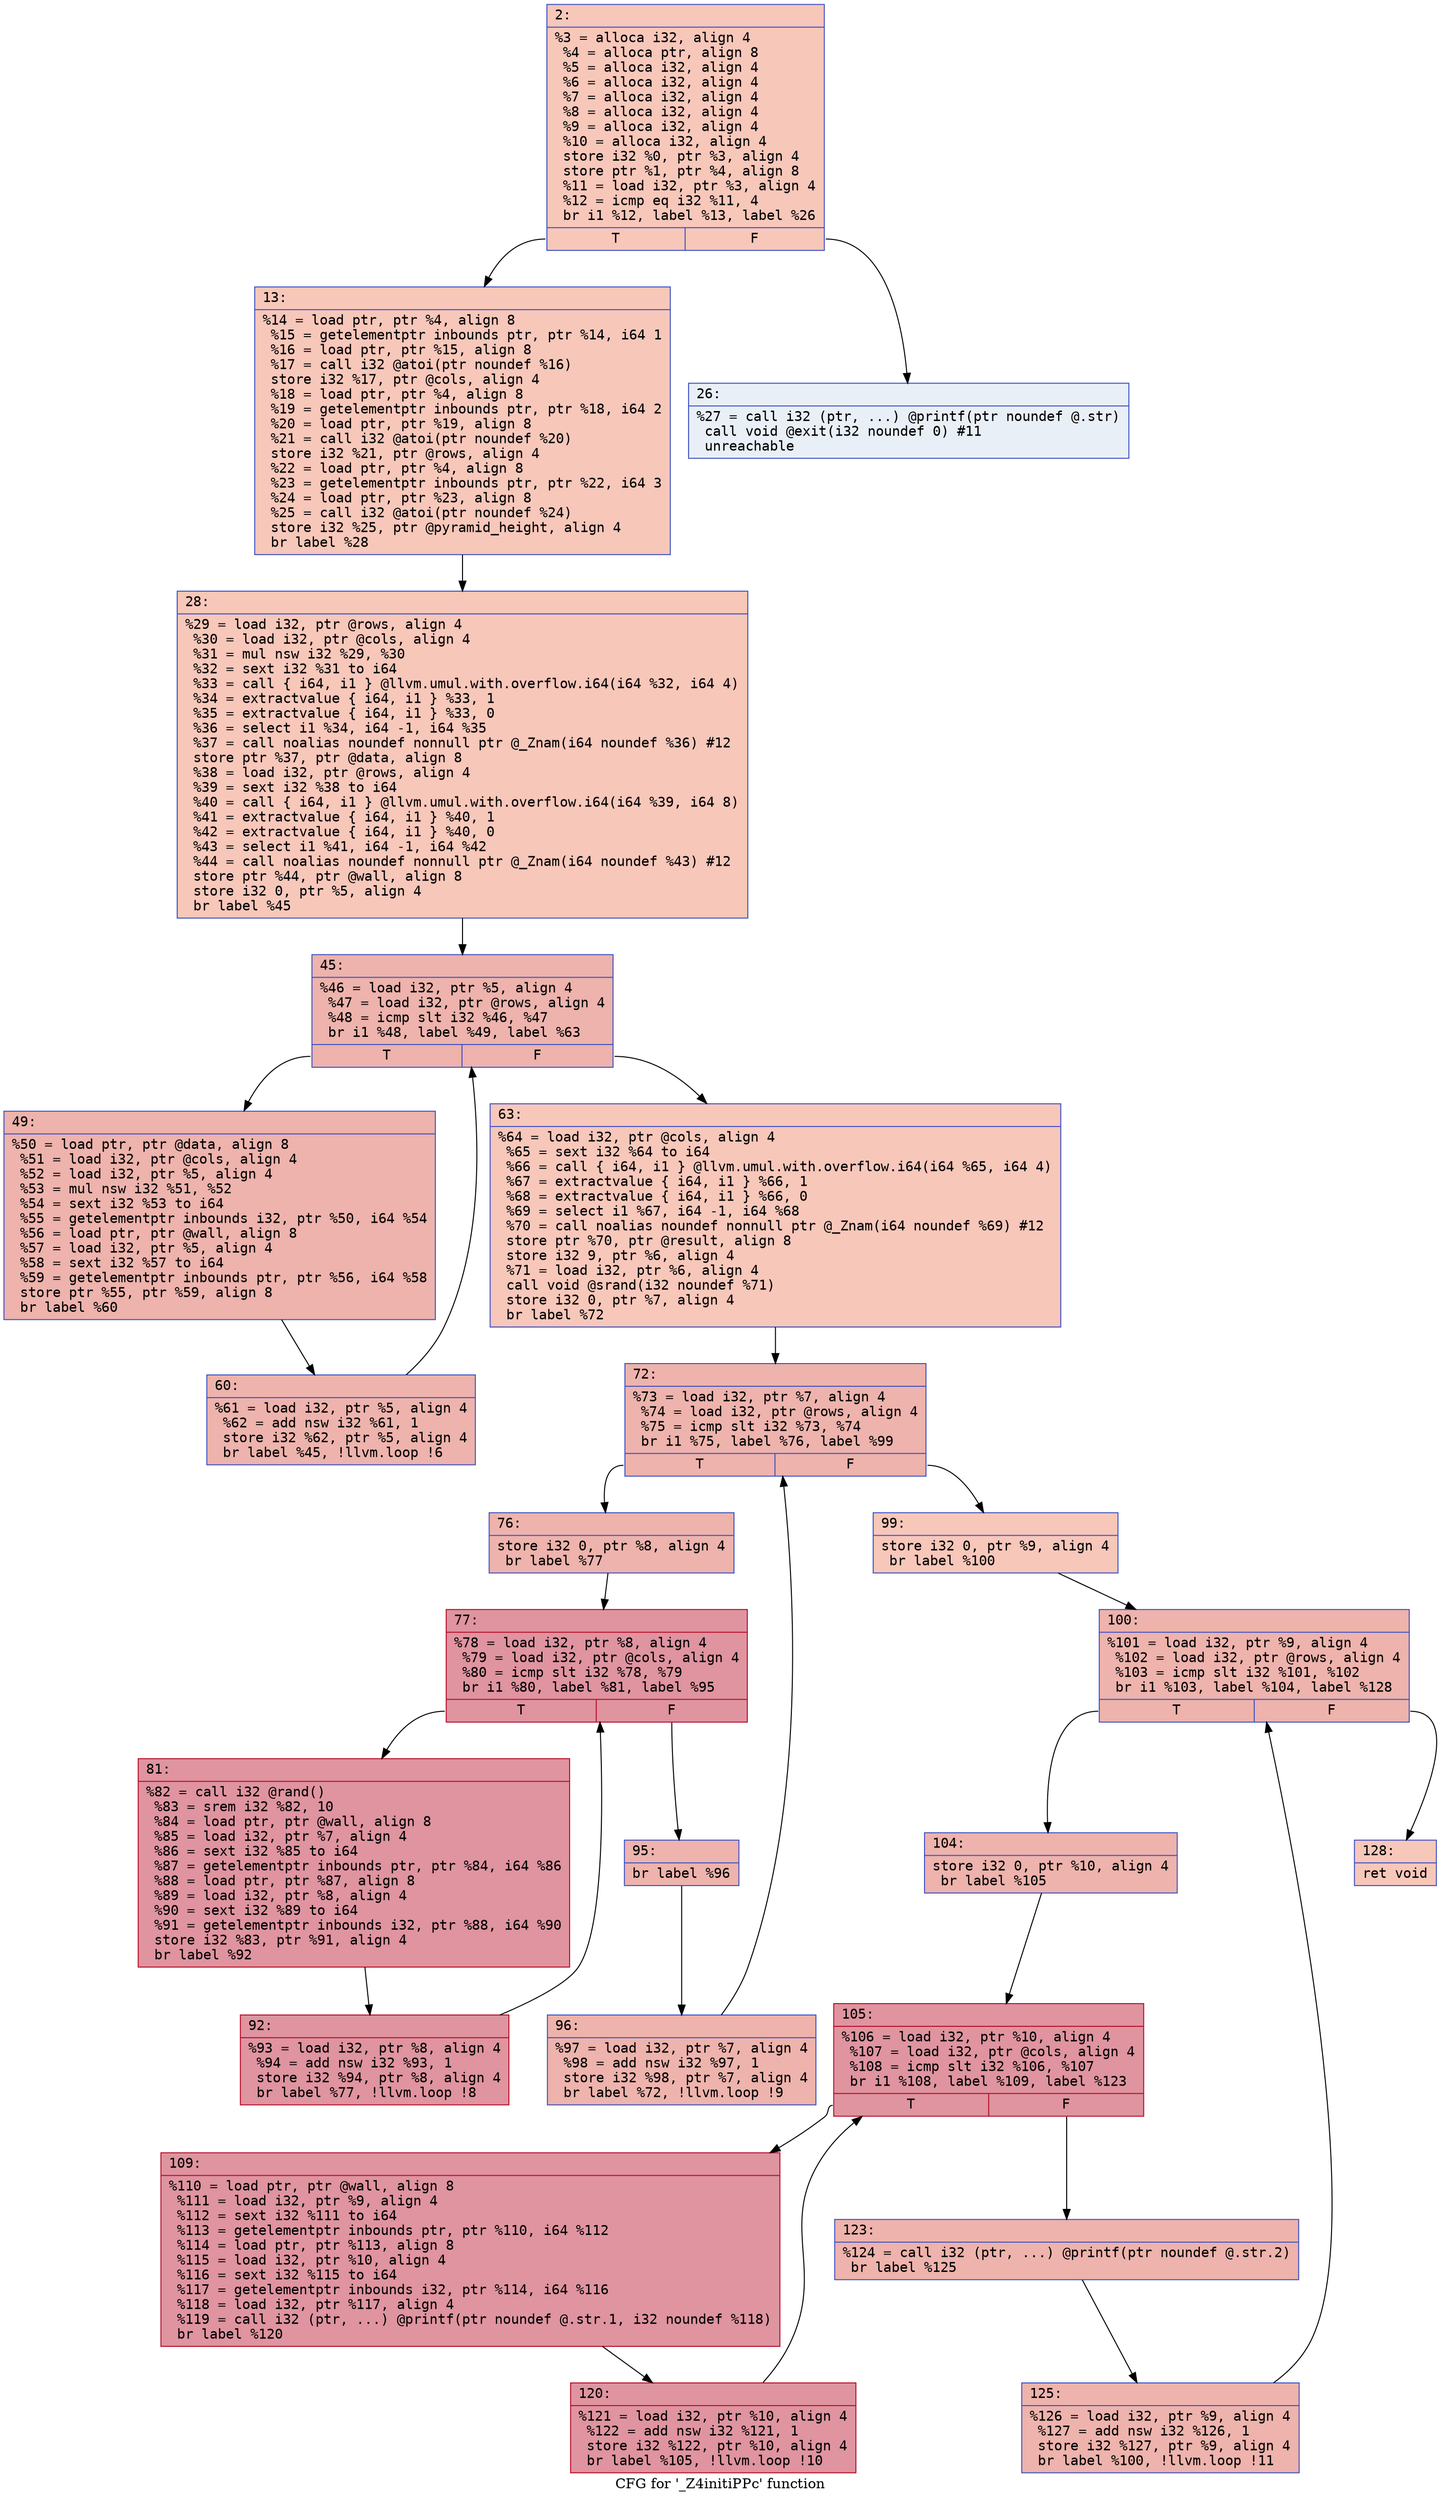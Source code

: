 digraph "CFG for '_Z4initiPPc' function" {
	label="CFG for '_Z4initiPPc' function";

	Node0x600002b0a4e0 [shape=record,color="#3d50c3ff", style=filled, fillcolor="#ec7f6370" fontname="Courier",label="{2:\l|  %3 = alloca i32, align 4\l  %4 = alloca ptr, align 8\l  %5 = alloca i32, align 4\l  %6 = alloca i32, align 4\l  %7 = alloca i32, align 4\l  %8 = alloca i32, align 4\l  %9 = alloca i32, align 4\l  %10 = alloca i32, align 4\l  store i32 %0, ptr %3, align 4\l  store ptr %1, ptr %4, align 8\l  %11 = load i32, ptr %3, align 4\l  %12 = icmp eq i32 %11, 4\l  br i1 %12, label %13, label %26\l|{<s0>T|<s1>F}}"];
	Node0x600002b0a4e0:s0 -> Node0x600002b0a530[tooltip="2 -> 13\nProbability 100.00%" ];
	Node0x600002b0a4e0:s1 -> Node0x600002b0a580[tooltip="2 -> 26\nProbability 0.00%" ];
	Node0x600002b0a530 [shape=record,color="#3d50c3ff", style=filled, fillcolor="#ec7f6370" fontname="Courier",label="{13:\l|  %14 = load ptr, ptr %4, align 8\l  %15 = getelementptr inbounds ptr, ptr %14, i64 1\l  %16 = load ptr, ptr %15, align 8\l  %17 = call i32 @atoi(ptr noundef %16)\l  store i32 %17, ptr @cols, align 4\l  %18 = load ptr, ptr %4, align 8\l  %19 = getelementptr inbounds ptr, ptr %18, i64 2\l  %20 = load ptr, ptr %19, align 8\l  %21 = call i32 @atoi(ptr noundef %20)\l  store i32 %21, ptr @rows, align 4\l  %22 = load ptr, ptr %4, align 8\l  %23 = getelementptr inbounds ptr, ptr %22, i64 3\l  %24 = load ptr, ptr %23, align 8\l  %25 = call i32 @atoi(ptr noundef %24)\l  store i32 %25, ptr @pyramid_height, align 4\l  br label %28\l}"];
	Node0x600002b0a530 -> Node0x600002b0a5d0[tooltip="13 -> 28\nProbability 100.00%" ];
	Node0x600002b0a580 [shape=record,color="#3d50c3ff", style=filled, fillcolor="#cedaeb70" fontname="Courier",label="{26:\l|  %27 = call i32 (ptr, ...) @printf(ptr noundef @.str)\l  call void @exit(i32 noundef 0) #11\l  unreachable\l}"];
	Node0x600002b0a5d0 [shape=record,color="#3d50c3ff", style=filled, fillcolor="#ec7f6370" fontname="Courier",label="{28:\l|  %29 = load i32, ptr @rows, align 4\l  %30 = load i32, ptr @cols, align 4\l  %31 = mul nsw i32 %29, %30\l  %32 = sext i32 %31 to i64\l  %33 = call \{ i64, i1 \} @llvm.umul.with.overflow.i64(i64 %32, i64 4)\l  %34 = extractvalue \{ i64, i1 \} %33, 1\l  %35 = extractvalue \{ i64, i1 \} %33, 0\l  %36 = select i1 %34, i64 -1, i64 %35\l  %37 = call noalias noundef nonnull ptr @_Znam(i64 noundef %36) #12\l  store ptr %37, ptr @data, align 8\l  %38 = load i32, ptr @rows, align 4\l  %39 = sext i32 %38 to i64\l  %40 = call \{ i64, i1 \} @llvm.umul.with.overflow.i64(i64 %39, i64 8)\l  %41 = extractvalue \{ i64, i1 \} %40, 1\l  %42 = extractvalue \{ i64, i1 \} %40, 0\l  %43 = select i1 %41, i64 -1, i64 %42\l  %44 = call noalias noundef nonnull ptr @_Znam(i64 noundef %43) #12\l  store ptr %44, ptr @wall, align 8\l  store i32 0, ptr %5, align 4\l  br label %45\l}"];
	Node0x600002b0a5d0 -> Node0x600002b0a620[tooltip="28 -> 45\nProbability 100.00%" ];
	Node0x600002b0a620 [shape=record,color="#3d50c3ff", style=filled, fillcolor="#d6524470" fontname="Courier",label="{45:\l|  %46 = load i32, ptr %5, align 4\l  %47 = load i32, ptr @rows, align 4\l  %48 = icmp slt i32 %46, %47\l  br i1 %48, label %49, label %63\l|{<s0>T|<s1>F}}"];
	Node0x600002b0a620:s0 -> Node0x600002b0a670[tooltip="45 -> 49\nProbability 96.88%" ];
	Node0x600002b0a620:s1 -> Node0x600002b0a710[tooltip="45 -> 63\nProbability 3.12%" ];
	Node0x600002b0a670 [shape=record,color="#3d50c3ff", style=filled, fillcolor="#d6524470" fontname="Courier",label="{49:\l|  %50 = load ptr, ptr @data, align 8\l  %51 = load i32, ptr @cols, align 4\l  %52 = load i32, ptr %5, align 4\l  %53 = mul nsw i32 %51, %52\l  %54 = sext i32 %53 to i64\l  %55 = getelementptr inbounds i32, ptr %50, i64 %54\l  %56 = load ptr, ptr @wall, align 8\l  %57 = load i32, ptr %5, align 4\l  %58 = sext i32 %57 to i64\l  %59 = getelementptr inbounds ptr, ptr %56, i64 %58\l  store ptr %55, ptr %59, align 8\l  br label %60\l}"];
	Node0x600002b0a670 -> Node0x600002b0a6c0[tooltip="49 -> 60\nProbability 100.00%" ];
	Node0x600002b0a6c0 [shape=record,color="#3d50c3ff", style=filled, fillcolor="#d6524470" fontname="Courier",label="{60:\l|  %61 = load i32, ptr %5, align 4\l  %62 = add nsw i32 %61, 1\l  store i32 %62, ptr %5, align 4\l  br label %45, !llvm.loop !6\l}"];
	Node0x600002b0a6c0 -> Node0x600002b0a620[tooltip="60 -> 45\nProbability 100.00%" ];
	Node0x600002b0a710 [shape=record,color="#3d50c3ff", style=filled, fillcolor="#ec7f6370" fontname="Courier",label="{63:\l|  %64 = load i32, ptr @cols, align 4\l  %65 = sext i32 %64 to i64\l  %66 = call \{ i64, i1 \} @llvm.umul.with.overflow.i64(i64 %65, i64 4)\l  %67 = extractvalue \{ i64, i1 \} %66, 1\l  %68 = extractvalue \{ i64, i1 \} %66, 0\l  %69 = select i1 %67, i64 -1, i64 %68\l  %70 = call noalias noundef nonnull ptr @_Znam(i64 noundef %69) #12\l  store ptr %70, ptr @result, align 8\l  store i32 9, ptr %6, align 4\l  %71 = load i32, ptr %6, align 4\l  call void @srand(i32 noundef %71)\l  store i32 0, ptr %7, align 4\l  br label %72\l}"];
	Node0x600002b0a710 -> Node0x600002b0a760[tooltip="63 -> 72\nProbability 100.00%" ];
	Node0x600002b0a760 [shape=record,color="#3d50c3ff", style=filled, fillcolor="#d6524470" fontname="Courier",label="{72:\l|  %73 = load i32, ptr %7, align 4\l  %74 = load i32, ptr @rows, align 4\l  %75 = icmp slt i32 %73, %74\l  br i1 %75, label %76, label %99\l|{<s0>T|<s1>F}}"];
	Node0x600002b0a760:s0 -> Node0x600002b0a7b0[tooltip="72 -> 76\nProbability 96.88%" ];
	Node0x600002b0a760:s1 -> Node0x600002b0a990[tooltip="72 -> 99\nProbability 3.12%" ];
	Node0x600002b0a7b0 [shape=record,color="#3d50c3ff", style=filled, fillcolor="#d6524470" fontname="Courier",label="{76:\l|  store i32 0, ptr %8, align 4\l  br label %77\l}"];
	Node0x600002b0a7b0 -> Node0x600002b0a800[tooltip="76 -> 77\nProbability 100.00%" ];
	Node0x600002b0a800 [shape=record,color="#b70d28ff", style=filled, fillcolor="#b70d2870" fontname="Courier",label="{77:\l|  %78 = load i32, ptr %8, align 4\l  %79 = load i32, ptr @cols, align 4\l  %80 = icmp slt i32 %78, %79\l  br i1 %80, label %81, label %95\l|{<s0>T|<s1>F}}"];
	Node0x600002b0a800:s0 -> Node0x600002b0a850[tooltip="77 -> 81\nProbability 96.88%" ];
	Node0x600002b0a800:s1 -> Node0x600002b0a8f0[tooltip="77 -> 95\nProbability 3.12%" ];
	Node0x600002b0a850 [shape=record,color="#b70d28ff", style=filled, fillcolor="#b70d2870" fontname="Courier",label="{81:\l|  %82 = call i32 @rand()\l  %83 = srem i32 %82, 10\l  %84 = load ptr, ptr @wall, align 8\l  %85 = load i32, ptr %7, align 4\l  %86 = sext i32 %85 to i64\l  %87 = getelementptr inbounds ptr, ptr %84, i64 %86\l  %88 = load ptr, ptr %87, align 8\l  %89 = load i32, ptr %8, align 4\l  %90 = sext i32 %89 to i64\l  %91 = getelementptr inbounds i32, ptr %88, i64 %90\l  store i32 %83, ptr %91, align 4\l  br label %92\l}"];
	Node0x600002b0a850 -> Node0x600002b0a8a0[tooltip="81 -> 92\nProbability 100.00%" ];
	Node0x600002b0a8a0 [shape=record,color="#b70d28ff", style=filled, fillcolor="#b70d2870" fontname="Courier",label="{92:\l|  %93 = load i32, ptr %8, align 4\l  %94 = add nsw i32 %93, 1\l  store i32 %94, ptr %8, align 4\l  br label %77, !llvm.loop !8\l}"];
	Node0x600002b0a8a0 -> Node0x600002b0a800[tooltip="92 -> 77\nProbability 100.00%" ];
	Node0x600002b0a8f0 [shape=record,color="#3d50c3ff", style=filled, fillcolor="#d6524470" fontname="Courier",label="{95:\l|  br label %96\l}"];
	Node0x600002b0a8f0 -> Node0x600002b0a940[tooltip="95 -> 96\nProbability 100.00%" ];
	Node0x600002b0a940 [shape=record,color="#3d50c3ff", style=filled, fillcolor="#d6524470" fontname="Courier",label="{96:\l|  %97 = load i32, ptr %7, align 4\l  %98 = add nsw i32 %97, 1\l  store i32 %98, ptr %7, align 4\l  br label %72, !llvm.loop !9\l}"];
	Node0x600002b0a940 -> Node0x600002b0a760[tooltip="96 -> 72\nProbability 100.00%" ];
	Node0x600002b0a990 [shape=record,color="#3d50c3ff", style=filled, fillcolor="#ec7f6370" fontname="Courier",label="{99:\l|  store i32 0, ptr %9, align 4\l  br label %100\l}"];
	Node0x600002b0a990 -> Node0x600002b0a9e0[tooltip="99 -> 100\nProbability 100.00%" ];
	Node0x600002b0a9e0 [shape=record,color="#3d50c3ff", style=filled, fillcolor="#d6524470" fontname="Courier",label="{100:\l|  %101 = load i32, ptr %9, align 4\l  %102 = load i32, ptr @rows, align 4\l  %103 = icmp slt i32 %101, %102\l  br i1 %103, label %104, label %128\l|{<s0>T|<s1>F}}"];
	Node0x600002b0a9e0:s0 -> Node0x600002b0aa30[tooltip="100 -> 104\nProbability 96.88%" ];
	Node0x600002b0a9e0:s1 -> Node0x600002b0ac10[tooltip="100 -> 128\nProbability 3.12%" ];
	Node0x600002b0aa30 [shape=record,color="#3d50c3ff", style=filled, fillcolor="#d6524470" fontname="Courier",label="{104:\l|  store i32 0, ptr %10, align 4\l  br label %105\l}"];
	Node0x600002b0aa30 -> Node0x600002b0aa80[tooltip="104 -> 105\nProbability 100.00%" ];
	Node0x600002b0aa80 [shape=record,color="#b70d28ff", style=filled, fillcolor="#b70d2870" fontname="Courier",label="{105:\l|  %106 = load i32, ptr %10, align 4\l  %107 = load i32, ptr @cols, align 4\l  %108 = icmp slt i32 %106, %107\l  br i1 %108, label %109, label %123\l|{<s0>T|<s1>F}}"];
	Node0x600002b0aa80:s0 -> Node0x600002b0aad0[tooltip="105 -> 109\nProbability 96.88%" ];
	Node0x600002b0aa80:s1 -> Node0x600002b0ab70[tooltip="105 -> 123\nProbability 3.12%" ];
	Node0x600002b0aad0 [shape=record,color="#b70d28ff", style=filled, fillcolor="#b70d2870" fontname="Courier",label="{109:\l|  %110 = load ptr, ptr @wall, align 8\l  %111 = load i32, ptr %9, align 4\l  %112 = sext i32 %111 to i64\l  %113 = getelementptr inbounds ptr, ptr %110, i64 %112\l  %114 = load ptr, ptr %113, align 8\l  %115 = load i32, ptr %10, align 4\l  %116 = sext i32 %115 to i64\l  %117 = getelementptr inbounds i32, ptr %114, i64 %116\l  %118 = load i32, ptr %117, align 4\l  %119 = call i32 (ptr, ...) @printf(ptr noundef @.str.1, i32 noundef %118)\l  br label %120\l}"];
	Node0x600002b0aad0 -> Node0x600002b0ab20[tooltip="109 -> 120\nProbability 100.00%" ];
	Node0x600002b0ab20 [shape=record,color="#b70d28ff", style=filled, fillcolor="#b70d2870" fontname="Courier",label="{120:\l|  %121 = load i32, ptr %10, align 4\l  %122 = add nsw i32 %121, 1\l  store i32 %122, ptr %10, align 4\l  br label %105, !llvm.loop !10\l}"];
	Node0x600002b0ab20 -> Node0x600002b0aa80[tooltip="120 -> 105\nProbability 100.00%" ];
	Node0x600002b0ab70 [shape=record,color="#3d50c3ff", style=filled, fillcolor="#d6524470" fontname="Courier",label="{123:\l|  %124 = call i32 (ptr, ...) @printf(ptr noundef @.str.2)\l  br label %125\l}"];
	Node0x600002b0ab70 -> Node0x600002b0abc0[tooltip="123 -> 125\nProbability 100.00%" ];
	Node0x600002b0abc0 [shape=record,color="#3d50c3ff", style=filled, fillcolor="#d6524470" fontname="Courier",label="{125:\l|  %126 = load i32, ptr %9, align 4\l  %127 = add nsw i32 %126, 1\l  store i32 %127, ptr %9, align 4\l  br label %100, !llvm.loop !11\l}"];
	Node0x600002b0abc0 -> Node0x600002b0a9e0[tooltip="125 -> 100\nProbability 100.00%" ];
	Node0x600002b0ac10 [shape=record,color="#3d50c3ff", style=filled, fillcolor="#ec7f6370" fontname="Courier",label="{128:\l|  ret void\l}"];
}
